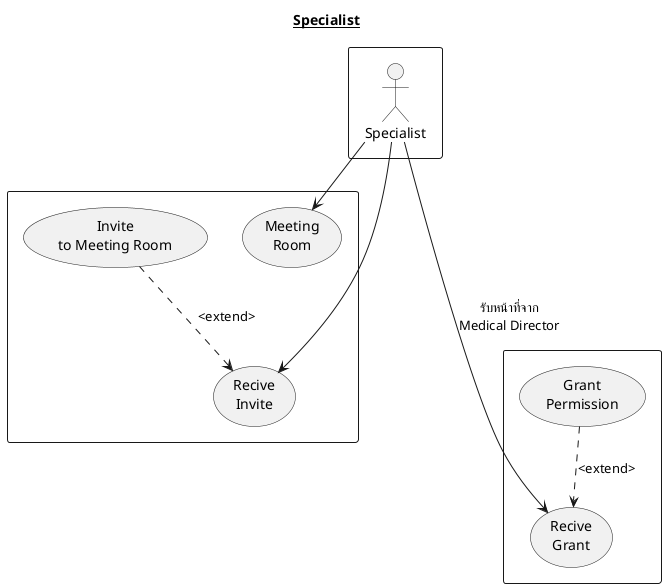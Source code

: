 @startuml
Title __Specialist__

  rectangle {
    :Specialist: as Specialist
  }

  rectangle {
    usecase (Meeting\nRoom) as MeetingRoom
    usecase (Invite\nto Meeting Room) as InviteToMeetingRoom
    usecase (Recive\nInvite) as ReciveInvite
    InviteToMeetingRoom ..> ReciveInvite :<extend>
  }

  rectangle {
    usecase (Grant\nPermission) as GrantPermission
    usecase (Recive\nGrant) as ReciveGrant
    GrantPermission ..> ReciveGrant:<extend>
  }

  Specialist ----> ReciveGrant : รับหน้าที่จาก\nMedical Director
  Specialist --> MeetingRoom
  Specialist --> ReciveInvite

@enduml
